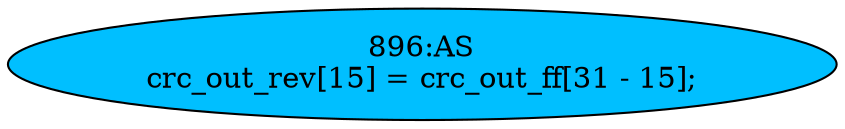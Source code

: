 strict digraph "" {
	node [label="\N"];
	"896:AS"	 [ast="<pyverilog.vparser.ast.Assign object at 0x7f01261f36d0>",
		def_var="['crc_out_rev']",
		fillcolor=deepskyblue,
		label="896:AS
crc_out_rev[15] = crc_out_ff[31 - 15];",
		statements="[]",
		style=filled,
		typ=Assign,
		use_var="['crc_out_ff']"];
}
